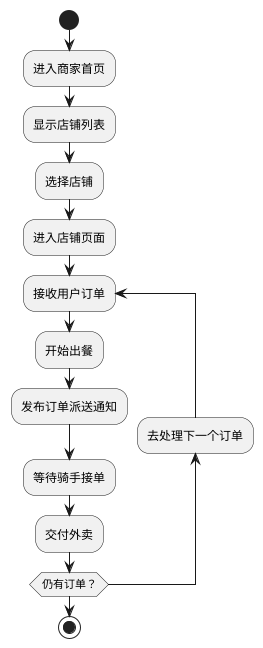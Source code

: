 @startuml
'https://plantuml.com/activity-diagram-beta

start
:进入商家首页;
        :显示店铺列表;
        :选择店铺;
        :进入店铺页面;
repeat:接收用户订单;
:开始出餐;
:发布订单派送通知;
:等待骑手接单;
:交付外卖;
backward:去处理下一个订单;
repeat while(仍有订单？)
stop

@enduml
